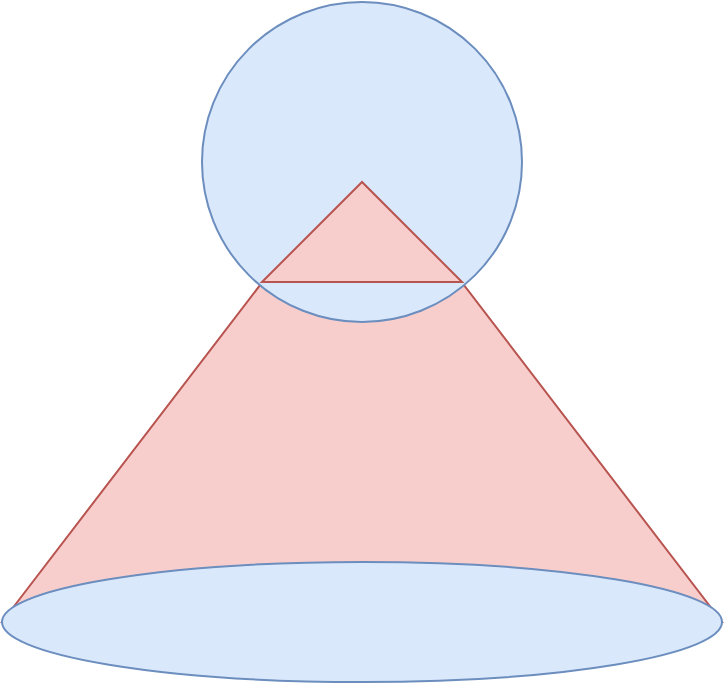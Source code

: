<mxfile version="13.9.7" type="device"><diagram id="3j3Sz9MM7sdgrKQlFhs0" name="Page-1"><mxGraphModel dx="981" dy="532" grid="1" gridSize="10" guides="1" tooltips="1" connect="1" arrows="1" fold="1" page="1" pageScale="1" pageWidth="850" pageHeight="1100" math="0" shadow="0"><root><mxCell id="0"/><mxCell id="1" parent="0"/><mxCell id="DC-tb35llQ5VrVhfuy52-4" value="" style="triangle;whiteSpace=wrap;html=1;rotation=-90;fillColor=#f8cecc;strokeColor=#b85450;" vertex="1" parent="1"><mxGeometry x="302.5" y="172.5" width="235" height="360" as="geometry"/></mxCell><mxCell id="DC-tb35llQ5VrVhfuy52-1" value="" style="ellipse;whiteSpace=wrap;html=1;fillColor=#dae8fc;strokeColor=#6c8ebf;" vertex="1" parent="1"><mxGeometry x="240" y="440" width="360" height="60" as="geometry"/></mxCell><mxCell id="DC-tb35llQ5VrVhfuy52-2" value="" style="ellipse;whiteSpace=wrap;html=1;aspect=fixed;fillColor=#dae8fc;strokeColor=#6c8ebf;" vertex="1" parent="1"><mxGeometry x="340" y="160" width="160" height="160" as="geometry"/></mxCell><mxCell id="DC-tb35llQ5VrVhfuy52-6" value="" style="triangle;whiteSpace=wrap;html=1;rotation=-90;fillColor=#f8cecc;strokeColor=#b85450;" vertex="1" parent="1"><mxGeometry x="395" y="225" width="50" height="100" as="geometry"/></mxCell></root></mxGraphModel></diagram></mxfile>